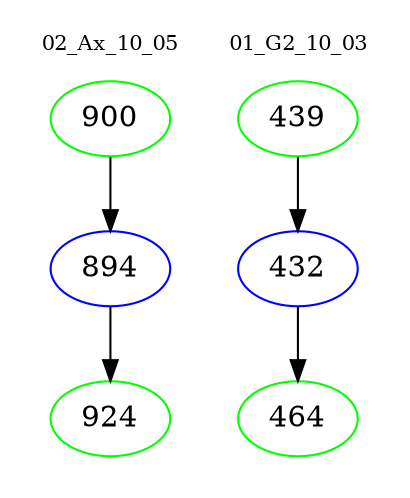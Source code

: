 digraph{
subgraph cluster_0 {
color = white
label = "02_Ax_10_05";
fontsize=10;
T0_900 [label="900", color="green"]
T0_900 -> T0_894 [color="black"]
T0_894 [label="894", color="blue"]
T0_894 -> T0_924 [color="black"]
T0_924 [label="924", color="green"]
}
subgraph cluster_1 {
color = white
label = "01_G2_10_03";
fontsize=10;
T1_439 [label="439", color="green"]
T1_439 -> T1_432 [color="black"]
T1_432 [label="432", color="blue"]
T1_432 -> T1_464 [color="black"]
T1_464 [label="464", color="green"]
}
}

